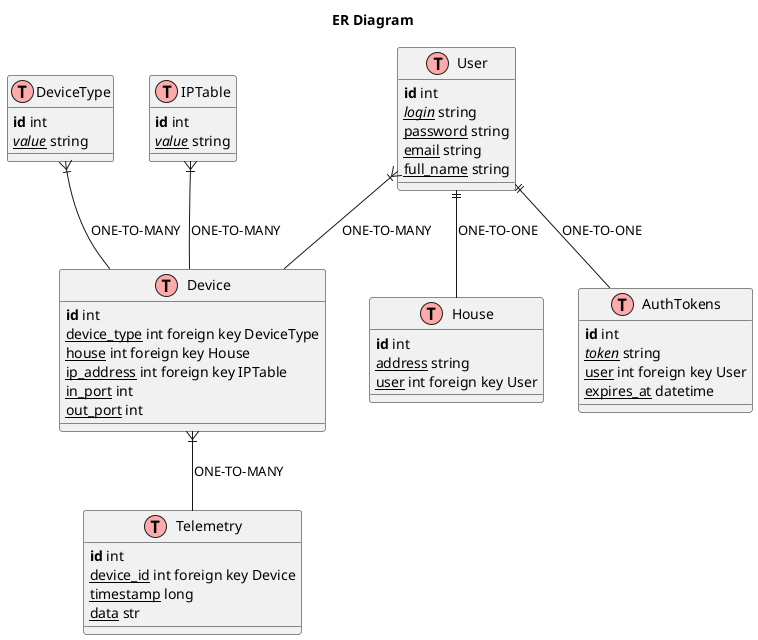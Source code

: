 @startuml
title ER Diagram

!define Table(name) class name as "name" << (T,#FFAAAA) >>
'bold - primary key sql constraint
!define primary(x) <b>x</b>
'italic - unique key sql constraint
!define unique(x) <i>x</i>
'underlined - not null sql constraint
!define nnull(x) <u>x</u>

Table(Device) {
    primary(id) int
    nnull(device_type) int foreign key DeviceType
    nnull(house) int foreign key House
    nnull(ip_address) int foreign key IPTable
    nnull(in_port) int
    nnull(out_port) int
}

Table(DeviceType) {
    primary(id) int
    nnull(unique(value)) string
}

Table(IPTable) {
    primary(id) int
    nnull(unique(value)) string
}

Table(House) {
    primary(id) int
    nnull(address) string
    nnull(user) int foreign key User
}

Table(User) {
    primary(id) int
    nnull(unique(login)) string
    nnull(password) string
    nnull(email) string
    nnull(full_name) string
}

Table(AuthTokens) {
    primary(id) int
    nnull(unique(token)) string
    nnull(user) int foreign key User
    nnull(expires_at) datetime
}

Table(Telemetry) {
    primary(id) int
    nnull(device_id) int foreign key Device
    nnull(timestamp) long
    nnull(data) str
}

Device }|-- Telemetry: ONE-TO-MANY
User ||-- AuthTokens: ONE-TO-ONE
User ||-- House: ONE-TO-ONE
User }|-- Device: ONE-TO-MANY
IPTable }|-- Device: ONE-TO-MANY
DeviceType }|-- Device: ONE-TO-MANY

@enduml